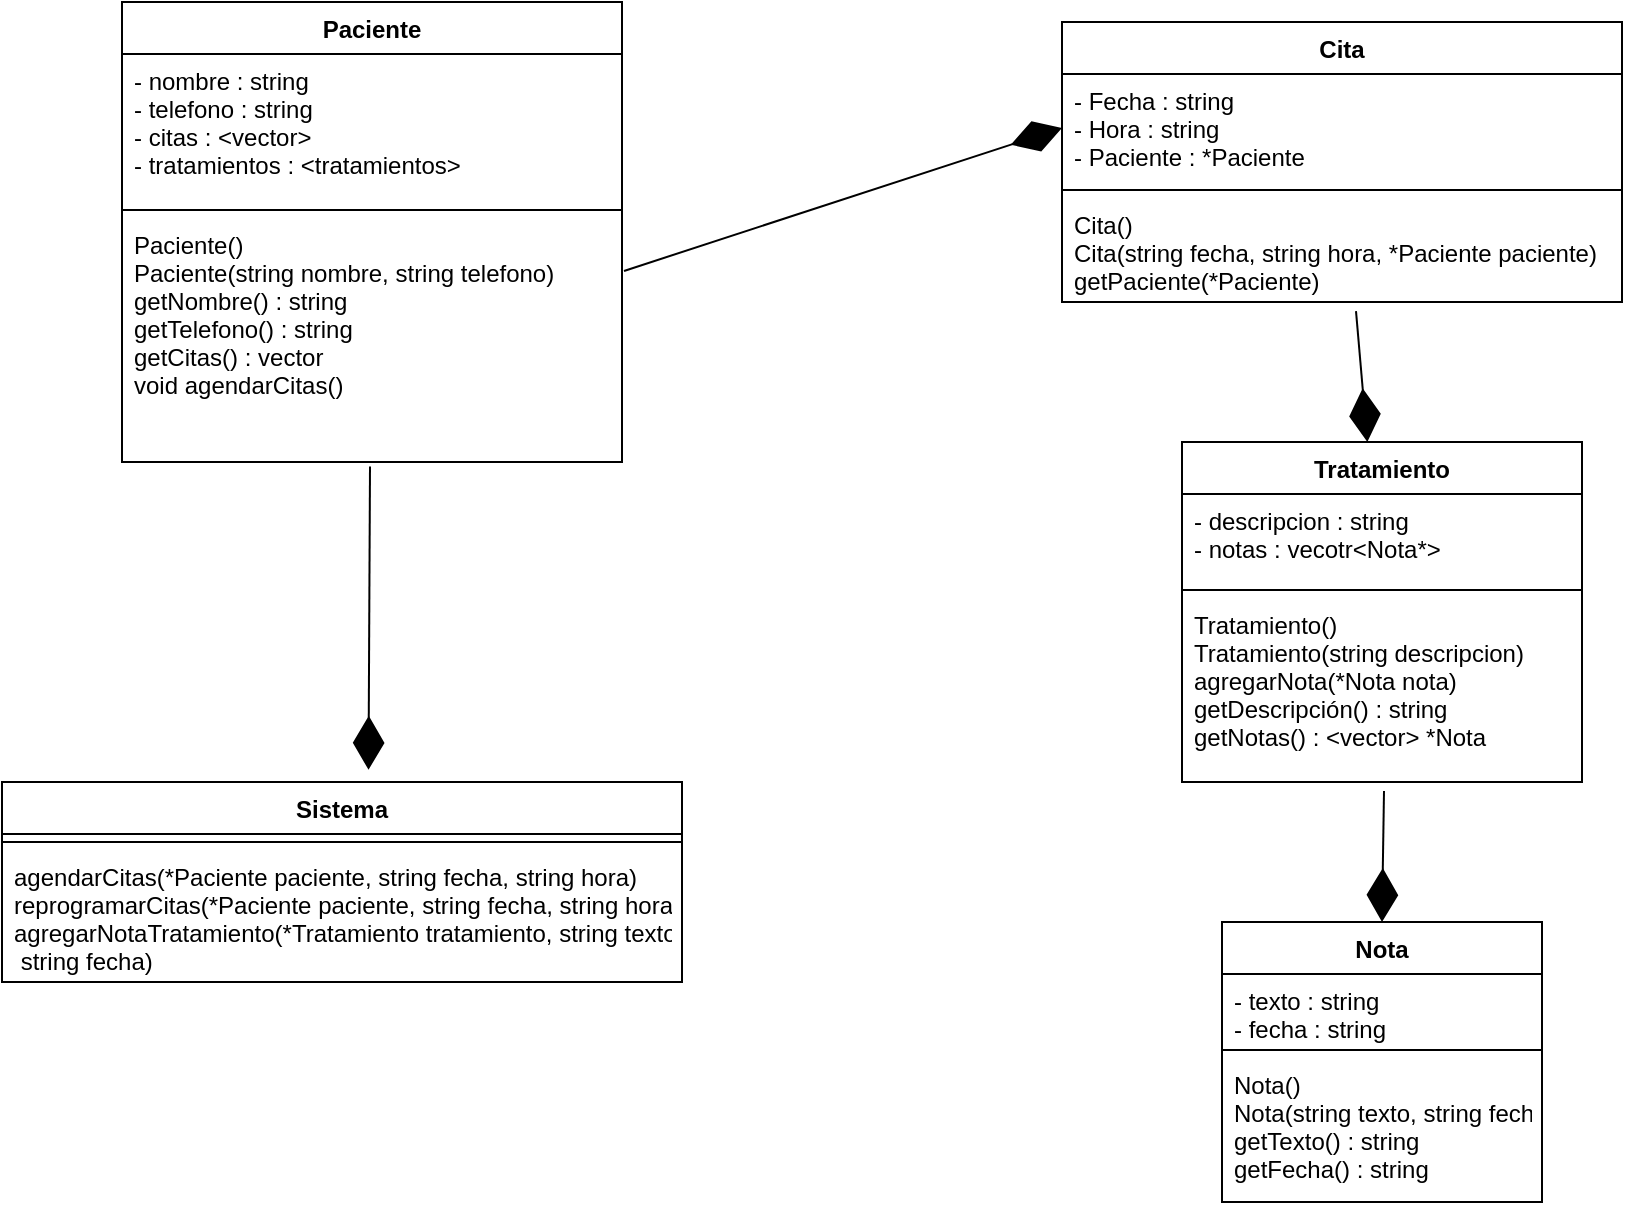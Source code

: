 <mxfile>
    <diagram id="_FvfE5YlsGphuaXW-bQh" name="Page-1">
        <mxGraphModel dx="1916" dy="659" grid="1" gridSize="10" guides="1" tooltips="1" connect="1" arrows="1" fold="1" page="1" pageScale="1" pageWidth="850" pageHeight="1100" math="0" shadow="0">
            <root>
                <mxCell id="0"/>
                <mxCell id="1" parent="0"/>
                <mxCell id="2" value="Paciente" style="swimlane;fontStyle=1;align=center;verticalAlign=top;childLayout=stackLayout;horizontal=1;startSize=26;horizontalStack=0;resizeParent=1;resizeParentMax=0;resizeLast=0;collapsible=1;marginBottom=0;" parent="1" vertex="1">
                    <mxGeometry x="-30" y="30" width="250" height="230" as="geometry"/>
                </mxCell>
                <mxCell id="3" value="- nombre : string&#10;- telefono : string&#10;- citas : &lt;vector&gt;&#10;- tratamientos : &lt;tratamientos&gt;" style="text;strokeColor=none;fillColor=none;align=left;verticalAlign=top;spacingLeft=4;spacingRight=4;overflow=hidden;rotatable=0;points=[[0,0.5],[1,0.5]];portConstraint=eastwest;" parent="2" vertex="1">
                    <mxGeometry y="26" width="250" height="74" as="geometry"/>
                </mxCell>
                <mxCell id="4" value="" style="line;strokeWidth=1;fillColor=none;align=left;verticalAlign=middle;spacingTop=-1;spacingLeft=3;spacingRight=3;rotatable=0;labelPosition=right;points=[];portConstraint=eastwest;strokeColor=inherit;" parent="2" vertex="1">
                    <mxGeometry y="100" width="250" height="8" as="geometry"/>
                </mxCell>
                <mxCell id="5" value="Paciente()&#10;Paciente(string nombre, string telefono)&#10;getNombre() : string&#10;getTelefono() : string&#10;getCitas() : vector&#10;void agendarCitas()&#10;" style="text;strokeColor=none;fillColor=none;align=left;verticalAlign=top;spacingLeft=4;spacingRight=4;overflow=hidden;rotatable=0;points=[[0,0.5],[1,0.5]];portConstraint=eastwest;" parent="2" vertex="1">
                    <mxGeometry y="108" width="250" height="122" as="geometry"/>
                </mxCell>
                <mxCell id="6" value="Cita" style="swimlane;fontStyle=1;align=center;verticalAlign=top;childLayout=stackLayout;horizontal=1;startSize=26;horizontalStack=0;resizeParent=1;resizeParentMax=0;resizeLast=0;collapsible=1;marginBottom=0;" parent="1" vertex="1">
                    <mxGeometry x="440" y="40" width="280" height="140" as="geometry"/>
                </mxCell>
                <mxCell id="7" value="- Fecha : string&#10;- Hora : string&#10;- Paciente : *Paciente" style="text;strokeColor=none;fillColor=none;align=left;verticalAlign=top;spacingLeft=4;spacingRight=4;overflow=hidden;rotatable=0;points=[[0,0.5],[1,0.5]];portConstraint=eastwest;" parent="6" vertex="1">
                    <mxGeometry y="26" width="280" height="54" as="geometry"/>
                </mxCell>
                <mxCell id="8" value="" style="line;strokeWidth=1;fillColor=none;align=left;verticalAlign=middle;spacingTop=-1;spacingLeft=3;spacingRight=3;rotatable=0;labelPosition=right;points=[];portConstraint=eastwest;strokeColor=inherit;" parent="6" vertex="1">
                    <mxGeometry y="80" width="280" height="8" as="geometry"/>
                </mxCell>
                <mxCell id="9" value="Cita()&#10;Cita(string fecha, string hora, *Paciente paciente) &#10;getPaciente(*Paciente)" style="text;strokeColor=none;fillColor=none;align=left;verticalAlign=top;spacingLeft=4;spacingRight=4;overflow=hidden;rotatable=0;points=[[0,0.5],[1,0.5]];portConstraint=eastwest;" parent="6" vertex="1">
                    <mxGeometry y="88" width="280" height="52" as="geometry"/>
                </mxCell>
                <mxCell id="11" value="Tratamiento" style="swimlane;fontStyle=1;align=center;verticalAlign=top;childLayout=stackLayout;horizontal=1;startSize=26;horizontalStack=0;resizeParent=1;resizeParentMax=0;resizeLast=0;collapsible=1;marginBottom=0;" vertex="1" parent="1">
                    <mxGeometry x="500" y="250" width="200" height="170" as="geometry"/>
                </mxCell>
                <mxCell id="12" value="- descripcion : string&#10;- notas : vecotr&lt;Nota*&gt;" style="text;strokeColor=none;fillColor=none;align=left;verticalAlign=top;spacingLeft=4;spacingRight=4;overflow=hidden;rotatable=0;points=[[0,0.5],[1,0.5]];portConstraint=eastwest;" vertex="1" parent="11">
                    <mxGeometry y="26" width="200" height="44" as="geometry"/>
                </mxCell>
                <mxCell id="13" value="" style="line;strokeWidth=1;fillColor=none;align=left;verticalAlign=middle;spacingTop=-1;spacingLeft=3;spacingRight=3;rotatable=0;labelPosition=right;points=[];portConstraint=eastwest;strokeColor=inherit;" vertex="1" parent="11">
                    <mxGeometry y="70" width="200" height="8" as="geometry"/>
                </mxCell>
                <mxCell id="14" value="Tratamiento()&#10;Tratamiento(string descripcion)&#10;agregarNota(*Nota nota)&#10;getDescripción() : string&#10;getNotas() : &lt;vector&gt; *Nota" style="text;strokeColor=none;fillColor=none;align=left;verticalAlign=top;spacingLeft=4;spacingRight=4;overflow=hidden;rotatable=0;points=[[0,0.5],[1,0.5]];portConstraint=eastwest;" vertex="1" parent="11">
                    <mxGeometry y="78" width="200" height="92" as="geometry"/>
                </mxCell>
                <mxCell id="15" value="Nota" style="swimlane;fontStyle=1;align=center;verticalAlign=top;childLayout=stackLayout;horizontal=1;startSize=26;horizontalStack=0;resizeParent=1;resizeParentMax=0;resizeLast=0;collapsible=1;marginBottom=0;" vertex="1" parent="1">
                    <mxGeometry x="520" y="490" width="160" height="140" as="geometry"/>
                </mxCell>
                <mxCell id="16" value="- texto : string&#10;- fecha : string" style="text;strokeColor=none;fillColor=none;align=left;verticalAlign=top;spacingLeft=4;spacingRight=4;overflow=hidden;rotatable=0;points=[[0,0.5],[1,0.5]];portConstraint=eastwest;" vertex="1" parent="15">
                    <mxGeometry y="26" width="160" height="34" as="geometry"/>
                </mxCell>
                <mxCell id="17" value="" style="line;strokeWidth=1;fillColor=none;align=left;verticalAlign=middle;spacingTop=-1;spacingLeft=3;spacingRight=3;rotatable=0;labelPosition=right;points=[];portConstraint=eastwest;strokeColor=inherit;" vertex="1" parent="15">
                    <mxGeometry y="60" width="160" height="8" as="geometry"/>
                </mxCell>
                <mxCell id="18" value="Nota()&#10;Nota(string texto, string fecha)&#10;getTexto() : string&#10;getFecha() : string" style="text;strokeColor=none;fillColor=none;align=left;verticalAlign=top;spacingLeft=4;spacingRight=4;overflow=hidden;rotatable=0;points=[[0,0.5],[1,0.5]];portConstraint=eastwest;" vertex="1" parent="15">
                    <mxGeometry y="68" width="160" height="72" as="geometry"/>
                </mxCell>
                <mxCell id="19" value="Sistema" style="swimlane;fontStyle=1;align=center;verticalAlign=top;childLayout=stackLayout;horizontal=1;startSize=26;horizontalStack=0;resizeParent=1;resizeParentMax=0;resizeLast=0;collapsible=1;marginBottom=0;" vertex="1" parent="1">
                    <mxGeometry x="-90" y="420" width="340" height="100" as="geometry"/>
                </mxCell>
                <mxCell id="21" value="" style="line;strokeWidth=1;fillColor=none;align=left;verticalAlign=middle;spacingTop=-1;spacingLeft=3;spacingRight=3;rotatable=0;labelPosition=right;points=[];portConstraint=eastwest;strokeColor=inherit;" vertex="1" parent="19">
                    <mxGeometry y="26" width="340" height="8" as="geometry"/>
                </mxCell>
                <mxCell id="22" value="agendarCitas(*Paciente paciente, string fecha, string hora)&#10;reprogramarCitas(*Paciente paciente, string fecha, string hora)&#10;agregarNotaTratamiento(*Tratamiento tratamiento, string texto,&#10; string fecha)" style="text;strokeColor=none;fillColor=none;align=left;verticalAlign=top;spacingLeft=4;spacingRight=4;overflow=hidden;rotatable=0;points=[[0,0.5],[1,0.5]];portConstraint=eastwest;" vertex="1" parent="19">
                    <mxGeometry y="34" width="340" height="66" as="geometry"/>
                </mxCell>
                <mxCell id="23" value="" style="endArrow=diamondThin;endFill=1;endSize=24;html=1;exitX=0.496;exitY=1.018;exitDx=0;exitDy=0;exitPerimeter=0;entryX=0.539;entryY=-0.061;entryDx=0;entryDy=0;entryPerimeter=0;" edge="1" parent="1" source="5" target="19">
                    <mxGeometry width="160" relative="1" as="geometry">
                        <mxPoint x="310" y="310" as="sourcePoint"/>
                        <mxPoint x="470" y="310" as="targetPoint"/>
                    </mxGeometry>
                </mxCell>
                <mxCell id="24" value="" style="endArrow=diamondThin;endFill=1;endSize=24;html=1;exitX=1.004;exitY=0.217;exitDx=0;exitDy=0;exitPerimeter=0;entryX=0;entryY=0.5;entryDx=0;entryDy=0;" edge="1" parent="1" source="5" target="7">
                    <mxGeometry width="160" relative="1" as="geometry">
                        <mxPoint x="310" y="310" as="sourcePoint"/>
                        <mxPoint x="470" y="310" as="targetPoint"/>
                    </mxGeometry>
                </mxCell>
                <mxCell id="25" value="" style="endArrow=diamondThin;endFill=1;endSize=24;html=1;exitX=0.525;exitY=1.087;exitDx=0;exitDy=0;exitPerimeter=0;" edge="1" parent="1" source="9" target="11">
                    <mxGeometry width="160" relative="1" as="geometry">
                        <mxPoint x="310" y="310" as="sourcePoint"/>
                        <mxPoint x="470" y="310" as="targetPoint"/>
                    </mxGeometry>
                </mxCell>
                <mxCell id="26" value="" style="endArrow=diamondThin;endFill=1;endSize=24;html=1;exitX=0.505;exitY=1.049;exitDx=0;exitDy=0;exitPerimeter=0;entryX=0.5;entryY=0;entryDx=0;entryDy=0;" edge="1" parent="1" source="14" target="15">
                    <mxGeometry width="160" relative="1" as="geometry">
                        <mxPoint x="310" y="310" as="sourcePoint"/>
                        <mxPoint x="470" y="310" as="targetPoint"/>
                    </mxGeometry>
                </mxCell>
            </root>
        </mxGraphModel>
    </diagram>
</mxfile>